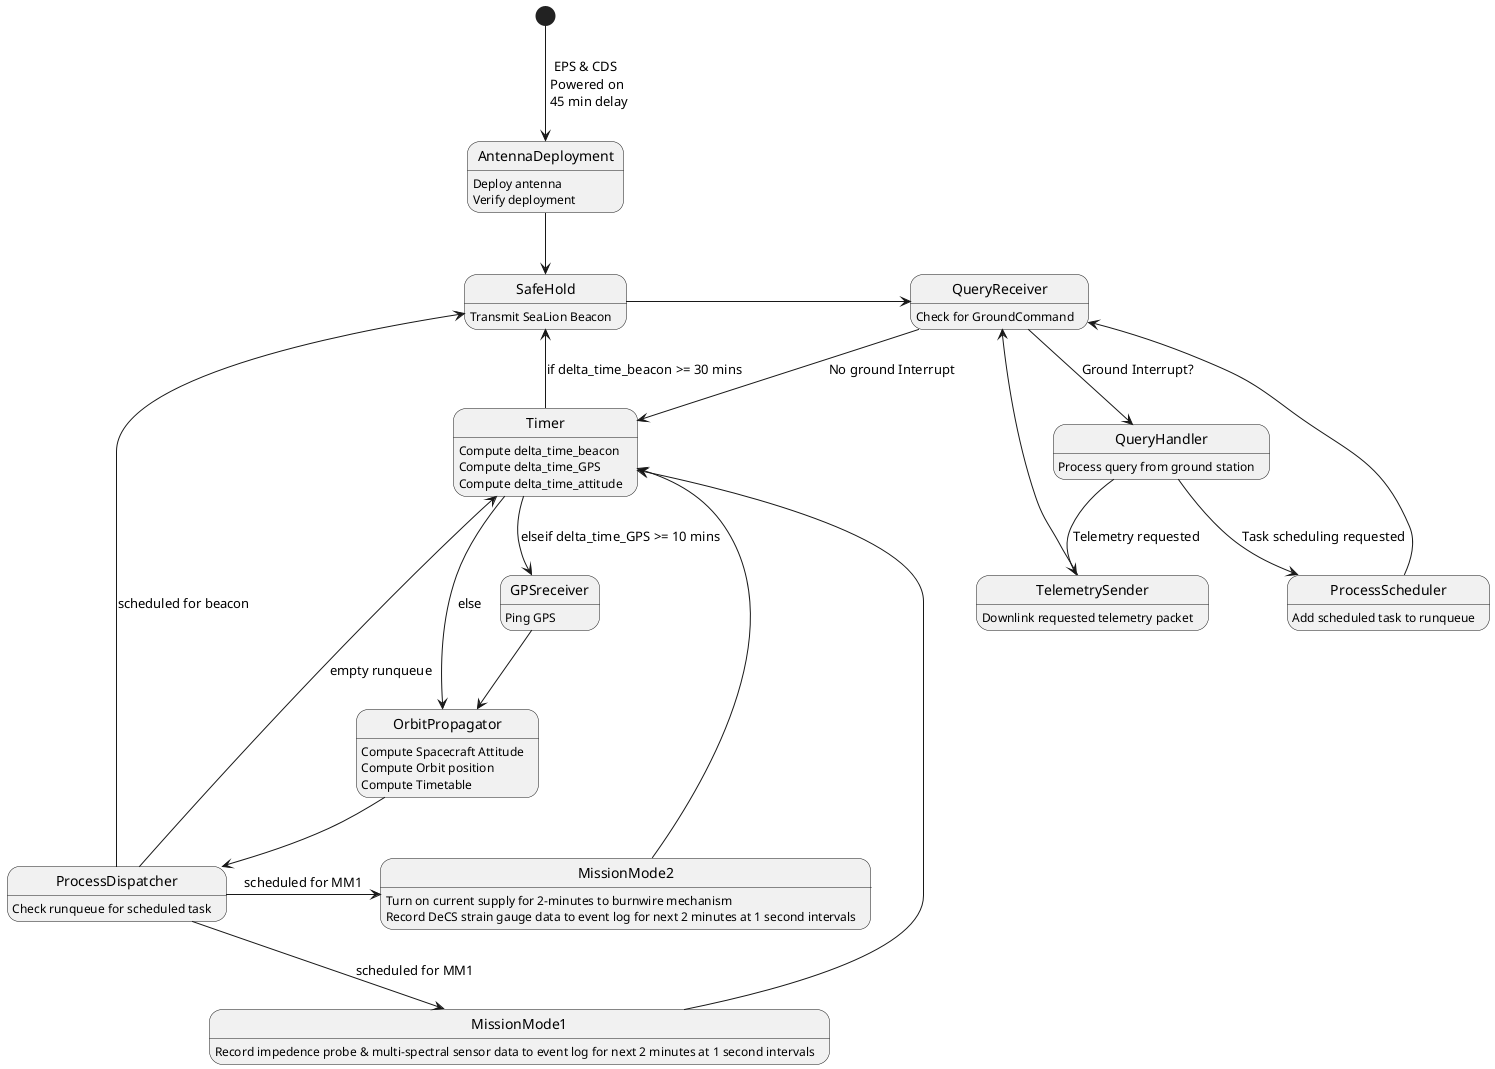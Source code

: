 @startuml

state AntennaDeployment
      AntennaDeployment : Deploy antenna
      AntennaDeployment : Verify deployment
state SafeHold
      SafeHold : Transmit SeaLion Beacon
state QueryReceiver
      QueryReceiver : Check for GroundCommand
state TelemetrySender
      TelemetrySender : Downlink requested telemetry packet
state Timer
      Timer : Compute delta_time_beacon
      Timer : Compute delta_time_GPS
      Timer : Compute delta_time_attitude
state MissionMode1
      MissionMode1 : Record impedence probe & multi-spectral sensor data to event log for next 2 minutes at 1 second intervals
state MissionMode2
      MissionMode2 : Turn on current supply for 2-minutes to burnwire mechanism
      MissionMode2 : Record DeCS strain gauge data to event log for next 2 minutes at 1 second intervals
state ProcessDispatcher
      ProcessDispatcher : Check runqueue for scheduled task
state OrbitPropagator
      OrbitPropagator : Compute Spacecraft Attitude
      OrbitPropagator : Compute Orbit position
      OrbitPropagator : Compute Timetable
state GPSreceiver
      GPSreceiver : Ping GPS
state QueryHandler
      QueryHandler : Process query from ground station
state ProcessScheduler
      ProcessScheduler : Add scheduled task to runqueue

[*] --> AntennaDeployment : EPS & CDS \n Powered on \n 45 min delay
AntennaDeployment --> SafeHold
SafeHold -> QueryReceiver
QueryReceiver --> QueryHandler : Ground Interrupt?
QueryReceiver -> Timer : No ground Interrupt
QueryHandler --> TelemetrySender : Telemetry requested
QueryHandler --> ProcessScheduler : Task scheduling requested
TelemetrySender --> QueryReceiver
ProcessScheduler --> QueryReceiver
MissionMode1 --> Timer
MissionMode2 --> Timer
GPSreceiver --> OrbitPropagator
OrbitPropagator --> ProcessDispatcher
Timer --> SafeHold : if delta_time_beacon >= 30 mins
Timer --> GPSreceiver : elseif delta_time_GPS >= 10 mins
Timer --> OrbitPropagator : else
ProcessDispatcher --> SafeHold : scheduled for beacon
ProcessDispatcher --> MissionMode1 : scheduled for MM1
ProcessDispatcher -> MissionMode2 : scheduled for MM1
ProcessDispatcher --> Timer : empty runqueue
@enduml
